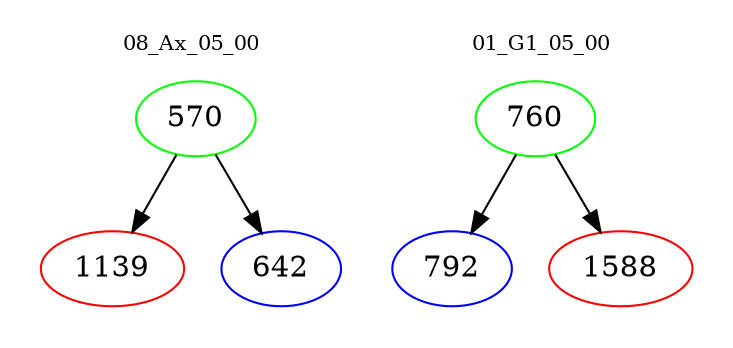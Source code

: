 digraph{
subgraph cluster_0 {
color = white
label = "08_Ax_05_00";
fontsize=10;
T0_570 [label="570", color="green"]
T0_570 -> T0_1139 [color="black"]
T0_1139 [label="1139", color="red"]
T0_570 -> T0_642 [color="black"]
T0_642 [label="642", color="blue"]
}
subgraph cluster_1 {
color = white
label = "01_G1_05_00";
fontsize=10;
T1_760 [label="760", color="green"]
T1_760 -> T1_792 [color="black"]
T1_792 [label="792", color="blue"]
T1_760 -> T1_1588 [color="black"]
T1_1588 [label="1588", color="red"]
}
}
